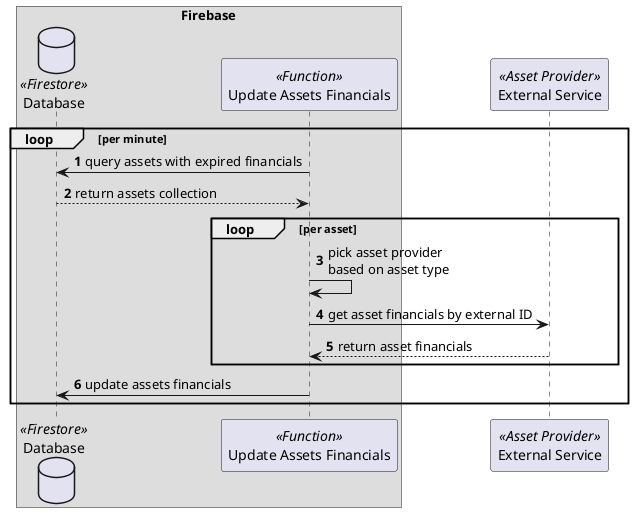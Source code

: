@startuml

autonumber

box Firebase
    database Database <<Firestore>>
    participant "Update Assets Financials" as UpdateAssetsFinancials <<Function>>
end box
participant "External Service" as ExternalService <<Asset Provider>>

loop per minute
    UpdateAssetsFinancials -> Database: query assets with expired financials
    Database --> UpdateAssetsFinancials: return assets collection
    loop per asset
        UpdateAssetsFinancials -> UpdateAssetsFinancials: pick asset provider\nbased on asset type
        UpdateAssetsFinancials -> ExternalService: get asset financials by external ID
        ExternalService --> UpdateAssetsFinancials: return asset financials
    end
    UpdateAssetsFinancials -> Database: update assets financials
end

@enduml
